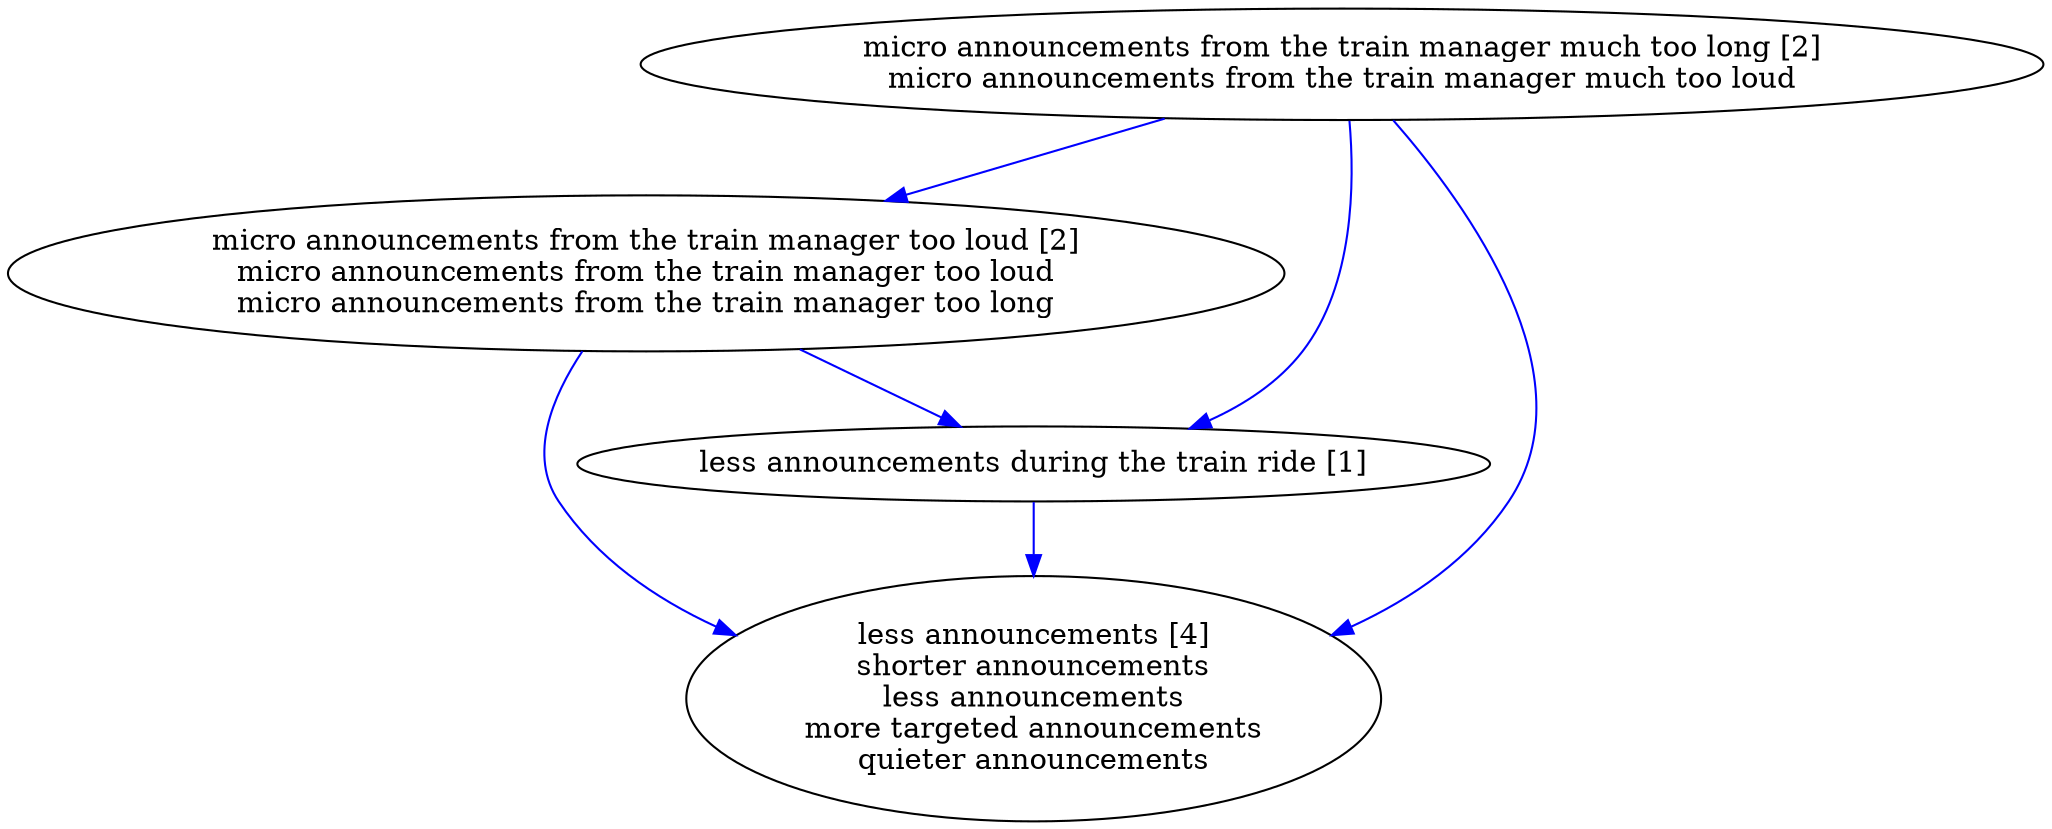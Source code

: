 digraph collapsedGraph {
"micro announcements from the train manager much too long [2]\nmicro announcements from the train manager much too loud""micro announcements from the train manager too loud [2]\nmicro announcements from the train manager too loud\nmicro announcements from the train manager too long""less announcements [4]\nshorter announcements\nless announcements\nmore targeted announcements\nquieter announcements""less announcements during the train ride [1]""micro announcements from the train manager much too long [2]\nmicro announcements from the train manager much too loud" -> "less announcements [4]\nshorter announcements\nless announcements\nmore targeted announcements\nquieter announcements" [color=blue]
"micro announcements from the train manager too loud [2]\nmicro announcements from the train manager too loud\nmicro announcements from the train manager too long" -> "less announcements [4]\nshorter announcements\nless announcements\nmore targeted announcements\nquieter announcements" [color=blue]
"micro announcements from the train manager much too long [2]\nmicro announcements from the train manager much too loud" -> "less announcements during the train ride [1]" [color=blue]
"micro announcements from the train manager too loud [2]\nmicro announcements from the train manager too loud\nmicro announcements from the train manager too long" -> "less announcements during the train ride [1]" [color=blue]
"micro announcements from the train manager much too long [2]\nmicro announcements from the train manager much too loud" -> "micro announcements from the train manager too loud [2]\nmicro announcements from the train manager too loud\nmicro announcements from the train manager too long" [color=blue]
"less announcements during the train ride [1]" -> "less announcements [4]\nshorter announcements\nless announcements\nmore targeted announcements\nquieter announcements" [color=blue]
}
